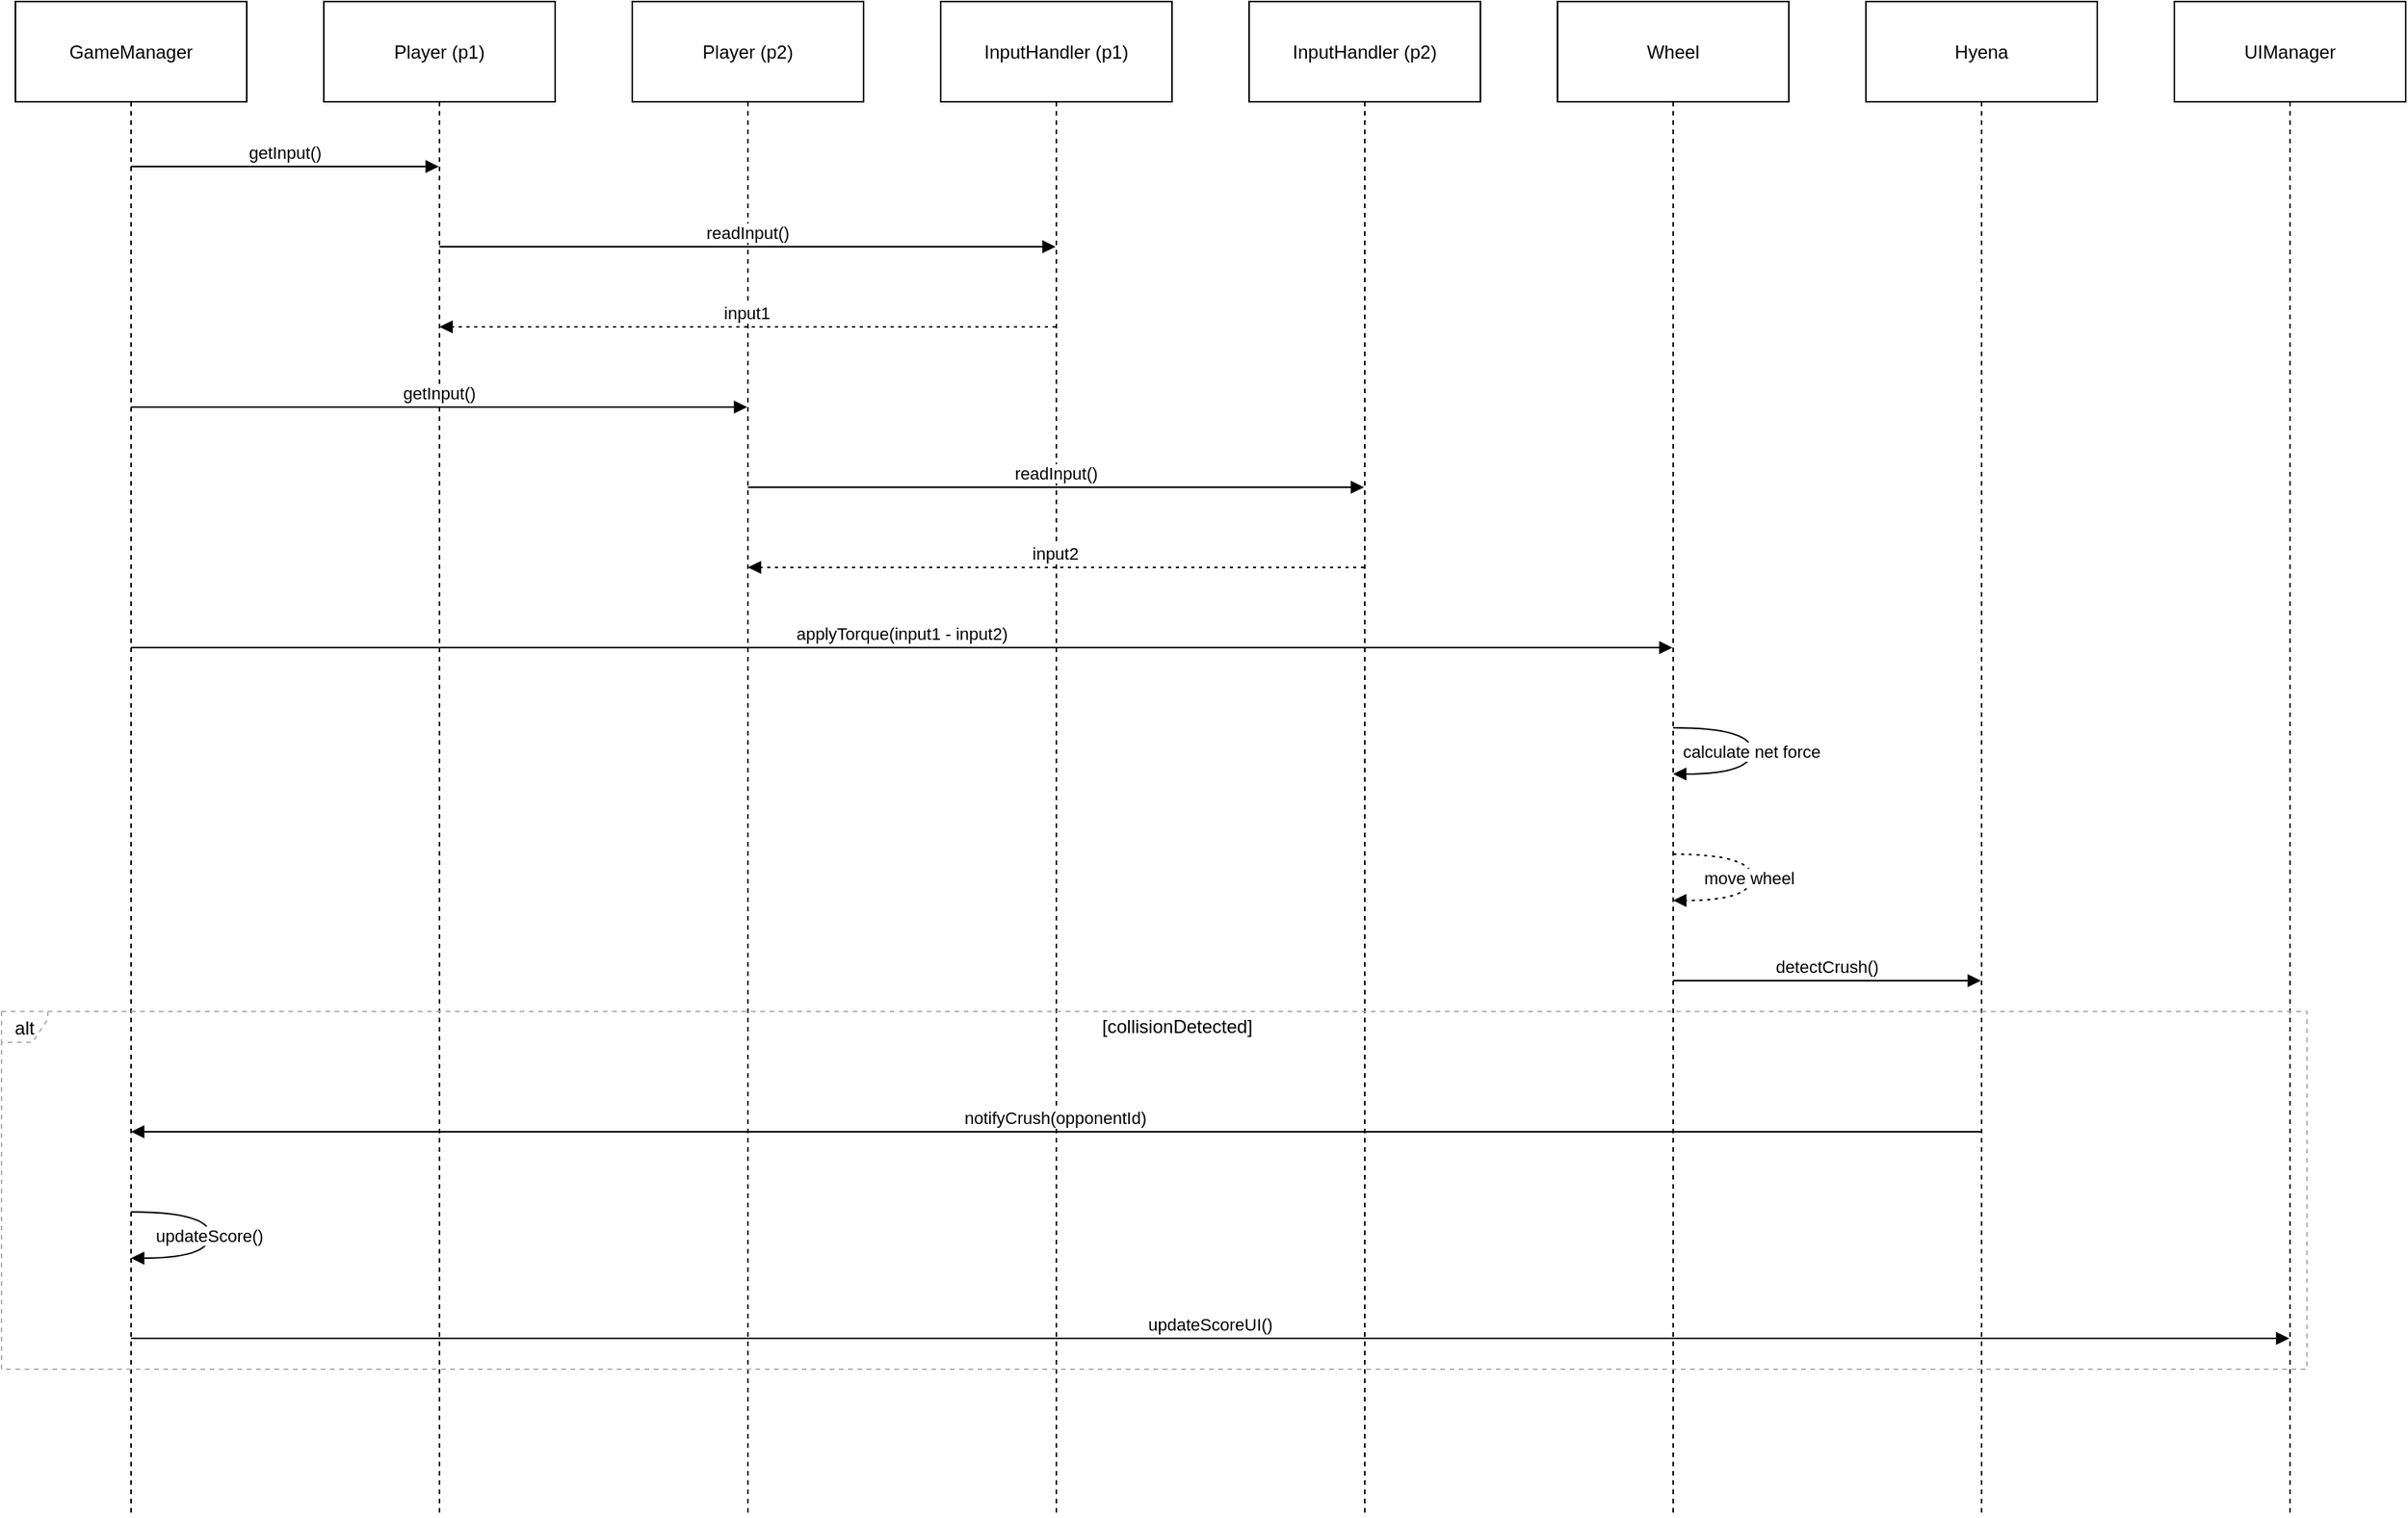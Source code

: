 <mxfile version="26.2.13">
  <diagram name="Page-1" id="13e1069c-82ec-6db2-03f1-153e76fe0fe0">
    <mxGraphModel dx="1457" dy="788" grid="1" gridSize="10" guides="1" tooltips="1" connect="1" arrows="1" fold="1" page="1" pageScale="1" pageWidth="1100" pageHeight="850" background="none" math="0" shadow="0">
      <root>
        <mxCell id="0" />
        <mxCell id="1" parent="0" />
        <mxCell id="JAX6bnV_pKnF8pFmFQ7f-2" value="GameManager" style="shape=umlLifeline;perimeter=lifelinePerimeter;whiteSpace=wrap;container=1;dropTarget=0;collapsible=0;recursiveResize=0;outlineConnect=0;portConstraint=eastwest;newEdgeStyle={&quot;edgeStyle&quot;:&quot;elbowEdgeStyle&quot;,&quot;elbow&quot;:&quot;vertical&quot;,&quot;curved&quot;:0,&quot;rounded&quot;:0};size=65;" parent="1" vertex="1">
          <mxGeometry x="29" y="20" width="150" height="982" as="geometry" />
        </mxCell>
        <mxCell id="JAX6bnV_pKnF8pFmFQ7f-3" value="Player (p1)" style="shape=umlLifeline;perimeter=lifelinePerimeter;whiteSpace=wrap;container=1;dropTarget=0;collapsible=0;recursiveResize=0;outlineConnect=0;portConstraint=eastwest;newEdgeStyle={&quot;edgeStyle&quot;:&quot;elbowEdgeStyle&quot;,&quot;elbow&quot;:&quot;vertical&quot;,&quot;curved&quot;:0,&quot;rounded&quot;:0};size=65;" parent="1" vertex="1">
          <mxGeometry x="229" y="20" width="150" height="982" as="geometry" />
        </mxCell>
        <mxCell id="JAX6bnV_pKnF8pFmFQ7f-4" value="Player (p2)" style="shape=umlLifeline;perimeter=lifelinePerimeter;whiteSpace=wrap;container=1;dropTarget=0;collapsible=0;recursiveResize=0;outlineConnect=0;portConstraint=eastwest;newEdgeStyle={&quot;edgeStyle&quot;:&quot;elbowEdgeStyle&quot;,&quot;elbow&quot;:&quot;vertical&quot;,&quot;curved&quot;:0,&quot;rounded&quot;:0};size=65;" parent="1" vertex="1">
          <mxGeometry x="429" y="20" width="150" height="982" as="geometry" />
        </mxCell>
        <mxCell id="JAX6bnV_pKnF8pFmFQ7f-5" value="InputHandler (p1)" style="shape=umlLifeline;perimeter=lifelinePerimeter;whiteSpace=wrap;container=1;dropTarget=0;collapsible=0;recursiveResize=0;outlineConnect=0;portConstraint=eastwest;newEdgeStyle={&quot;edgeStyle&quot;:&quot;elbowEdgeStyle&quot;,&quot;elbow&quot;:&quot;vertical&quot;,&quot;curved&quot;:0,&quot;rounded&quot;:0};size=65;" parent="1" vertex="1">
          <mxGeometry x="629" y="20" width="150" height="982" as="geometry" />
        </mxCell>
        <mxCell id="JAX6bnV_pKnF8pFmFQ7f-6" value="InputHandler (p2)" style="shape=umlLifeline;perimeter=lifelinePerimeter;whiteSpace=wrap;container=1;dropTarget=0;collapsible=0;recursiveResize=0;outlineConnect=0;portConstraint=eastwest;newEdgeStyle={&quot;edgeStyle&quot;:&quot;elbowEdgeStyle&quot;,&quot;elbow&quot;:&quot;vertical&quot;,&quot;curved&quot;:0,&quot;rounded&quot;:0};size=65;" parent="1" vertex="1">
          <mxGeometry x="829" y="20" width="150" height="982" as="geometry" />
        </mxCell>
        <mxCell id="JAX6bnV_pKnF8pFmFQ7f-7" value="Wheel" style="shape=umlLifeline;perimeter=lifelinePerimeter;whiteSpace=wrap;container=1;dropTarget=0;collapsible=0;recursiveResize=0;outlineConnect=0;portConstraint=eastwest;newEdgeStyle={&quot;edgeStyle&quot;:&quot;elbowEdgeStyle&quot;,&quot;elbow&quot;:&quot;vertical&quot;,&quot;curved&quot;:0,&quot;rounded&quot;:0};size=65;" parent="1" vertex="1">
          <mxGeometry x="1029" y="20" width="150" height="982" as="geometry" />
        </mxCell>
        <mxCell id="JAX6bnV_pKnF8pFmFQ7f-8" value="Hyena" style="shape=umlLifeline;perimeter=lifelinePerimeter;whiteSpace=wrap;container=1;dropTarget=0;collapsible=0;recursiveResize=0;outlineConnect=0;portConstraint=eastwest;newEdgeStyle={&quot;edgeStyle&quot;:&quot;elbowEdgeStyle&quot;,&quot;elbow&quot;:&quot;vertical&quot;,&quot;curved&quot;:0,&quot;rounded&quot;:0};size=65;" parent="1" vertex="1">
          <mxGeometry x="1229" y="20" width="150" height="982" as="geometry" />
        </mxCell>
        <mxCell id="JAX6bnV_pKnF8pFmFQ7f-9" value="UIManager" style="shape=umlLifeline;perimeter=lifelinePerimeter;whiteSpace=wrap;container=1;dropTarget=0;collapsible=0;recursiveResize=0;outlineConnect=0;portConstraint=eastwest;newEdgeStyle={&quot;edgeStyle&quot;:&quot;elbowEdgeStyle&quot;,&quot;elbow&quot;:&quot;vertical&quot;,&quot;curved&quot;:0,&quot;rounded&quot;:0};size=65;" parent="1" vertex="1">
          <mxGeometry x="1429" y="20" width="150" height="982" as="geometry" />
        </mxCell>
        <mxCell id="JAX6bnV_pKnF8pFmFQ7f-10" value="alt" style="shape=umlFrame;dashed=1;pointerEvents=0;dropTarget=0;strokeColor=#B3B3B3;height=20;width=30" parent="1" vertex="1">
          <mxGeometry x="20" y="675" width="1495" height="232" as="geometry" />
        </mxCell>
        <mxCell id="JAX6bnV_pKnF8pFmFQ7f-11" value="[collisionDetected]" style="text;strokeColor=none;fillColor=none;align=center;verticalAlign=middle;whiteSpace=wrap;" parent="JAX6bnV_pKnF8pFmFQ7f-10" vertex="1">
          <mxGeometry x="30" width="1465" height="20" as="geometry" />
        </mxCell>
        <mxCell id="JAX6bnV_pKnF8pFmFQ7f-12" value="getInput()" style="verticalAlign=bottom;edgeStyle=elbowEdgeStyle;elbow=vertical;curved=0;rounded=0;endArrow=block;" parent="1" source="JAX6bnV_pKnF8pFmFQ7f-2" target="JAX6bnV_pKnF8pFmFQ7f-3" edge="1">
          <mxGeometry relative="1" as="geometry">
            <Array as="points">
              <mxPoint x="213" y="127" />
            </Array>
          </mxGeometry>
        </mxCell>
        <mxCell id="JAX6bnV_pKnF8pFmFQ7f-13" value="readInput()" style="verticalAlign=bottom;edgeStyle=elbowEdgeStyle;elbow=vertical;curved=0;rounded=0;endArrow=block;" parent="1" source="JAX6bnV_pKnF8pFmFQ7f-3" target="JAX6bnV_pKnF8pFmFQ7f-5" edge="1">
          <mxGeometry relative="1" as="geometry">
            <Array as="points">
              <mxPoint x="513" y="179" />
            </Array>
          </mxGeometry>
        </mxCell>
        <mxCell id="JAX6bnV_pKnF8pFmFQ7f-14" value="input1" style="verticalAlign=bottom;edgeStyle=elbowEdgeStyle;elbow=vertical;curved=0;rounded=0;dashed=1;dashPattern=2 3;endArrow=block;" parent="1" source="JAX6bnV_pKnF8pFmFQ7f-5" target="JAX6bnV_pKnF8pFmFQ7f-3" edge="1">
          <mxGeometry relative="1" as="geometry">
            <Array as="points">
              <mxPoint x="516" y="231" />
            </Array>
          </mxGeometry>
        </mxCell>
        <mxCell id="JAX6bnV_pKnF8pFmFQ7f-15" value="getInput()" style="verticalAlign=bottom;edgeStyle=elbowEdgeStyle;elbow=vertical;curved=0;rounded=0;endArrow=block;" parent="1" source="JAX6bnV_pKnF8pFmFQ7f-2" target="JAX6bnV_pKnF8pFmFQ7f-4" edge="1">
          <mxGeometry relative="1" as="geometry">
            <Array as="points">
              <mxPoint x="313" y="283" />
            </Array>
          </mxGeometry>
        </mxCell>
        <mxCell id="JAX6bnV_pKnF8pFmFQ7f-16" value="readInput()" style="verticalAlign=bottom;edgeStyle=elbowEdgeStyle;elbow=vertical;curved=0;rounded=0;endArrow=block;" parent="1" source="JAX6bnV_pKnF8pFmFQ7f-4" target="JAX6bnV_pKnF8pFmFQ7f-6" edge="1">
          <mxGeometry relative="1" as="geometry">
            <Array as="points">
              <mxPoint x="713" y="335" />
            </Array>
          </mxGeometry>
        </mxCell>
        <mxCell id="JAX6bnV_pKnF8pFmFQ7f-17" value="input2" style="verticalAlign=bottom;edgeStyle=elbowEdgeStyle;elbow=vertical;curved=0;rounded=0;dashed=1;dashPattern=2 3;endArrow=block;" parent="1" source="JAX6bnV_pKnF8pFmFQ7f-6" target="JAX6bnV_pKnF8pFmFQ7f-4" edge="1">
          <mxGeometry relative="1" as="geometry">
            <Array as="points">
              <mxPoint x="716" y="387" />
            </Array>
          </mxGeometry>
        </mxCell>
        <mxCell id="JAX6bnV_pKnF8pFmFQ7f-18" value="applyTorque(input1 - input2)" style="verticalAlign=bottom;edgeStyle=elbowEdgeStyle;elbow=vertical;curved=0;rounded=0;endArrow=block;" parent="1" source="JAX6bnV_pKnF8pFmFQ7f-2" target="JAX6bnV_pKnF8pFmFQ7f-7" edge="1">
          <mxGeometry relative="1" as="geometry">
            <Array as="points">
              <mxPoint x="613" y="439" />
            </Array>
          </mxGeometry>
        </mxCell>
        <mxCell id="JAX6bnV_pKnF8pFmFQ7f-19" value="calculate net force" style="curved=1;endArrow=block;rounded=0;" parent="1" source="JAX6bnV_pKnF8pFmFQ7f-7" target="JAX6bnV_pKnF8pFmFQ7f-7" edge="1">
          <mxGeometry relative="1" as="geometry">
            <Array as="points">
              <mxPoint x="1155" y="491" />
              <mxPoint x="1155" y="521" />
            </Array>
          </mxGeometry>
        </mxCell>
        <mxCell id="JAX6bnV_pKnF8pFmFQ7f-20" value="move wheel " style="curved=1;dashed=1;dashPattern=2 3;endArrow=block;rounded=0;" parent="1" source="JAX6bnV_pKnF8pFmFQ7f-7" target="JAX6bnV_pKnF8pFmFQ7f-7" edge="1">
          <mxGeometry relative="1" as="geometry">
            <Array as="points">
              <mxPoint x="1155" y="573" />
              <mxPoint x="1155" y="603" />
            </Array>
          </mxGeometry>
        </mxCell>
        <mxCell id="JAX6bnV_pKnF8pFmFQ7f-21" value="detectCrush()" style="verticalAlign=bottom;edgeStyle=elbowEdgeStyle;elbow=vertical;curved=0;rounded=0;endArrow=block;" parent="1" source="JAX6bnV_pKnF8pFmFQ7f-7" target="JAX6bnV_pKnF8pFmFQ7f-8" edge="1">
          <mxGeometry relative="1" as="geometry">
            <Array as="points">
              <mxPoint x="1213" y="655" />
            </Array>
          </mxGeometry>
        </mxCell>
        <mxCell id="JAX6bnV_pKnF8pFmFQ7f-22" value="notifyCrush(opponentId)" style="verticalAlign=bottom;edgeStyle=elbowEdgeStyle;elbow=vertical;curved=0;rounded=0;endArrow=block;" parent="1" source="JAX6bnV_pKnF8pFmFQ7f-8" target="JAX6bnV_pKnF8pFmFQ7f-2" edge="1">
          <mxGeometry relative="1" as="geometry">
            <Array as="points">
              <mxPoint x="716" y="753" />
            </Array>
          </mxGeometry>
        </mxCell>
        <mxCell id="JAX6bnV_pKnF8pFmFQ7f-23" value="updateScore()" style="curved=1;endArrow=block;rounded=0;" parent="1" source="JAX6bnV_pKnF8pFmFQ7f-2" target="JAX6bnV_pKnF8pFmFQ7f-2" edge="1">
          <mxGeometry relative="1" as="geometry">
            <Array as="points">
              <mxPoint x="155" y="805" />
              <mxPoint x="155" y="835" />
            </Array>
          </mxGeometry>
        </mxCell>
        <mxCell id="JAX6bnV_pKnF8pFmFQ7f-24" value="updateScoreUI()" style="verticalAlign=bottom;edgeStyle=elbowEdgeStyle;elbow=vertical;curved=0;rounded=0;endArrow=block;" parent="1" source="JAX6bnV_pKnF8pFmFQ7f-2" target="JAX6bnV_pKnF8pFmFQ7f-9" edge="1">
          <mxGeometry relative="1" as="geometry">
            <Array as="points">
              <mxPoint x="813" y="887" />
            </Array>
          </mxGeometry>
        </mxCell>
      </root>
    </mxGraphModel>
  </diagram>
</mxfile>
